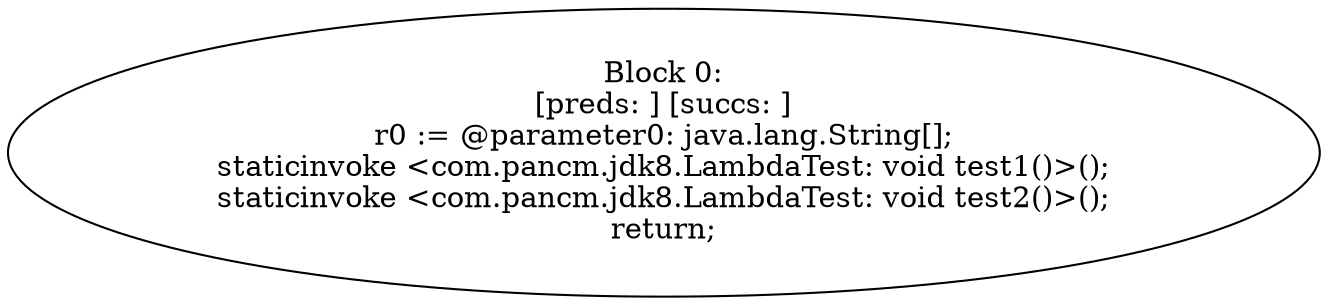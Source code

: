 digraph "unitGraph" {
    "Block 0:
[preds: ] [succs: ]
r0 := @parameter0: java.lang.String[];
staticinvoke <com.pancm.jdk8.LambdaTest: void test1()>();
staticinvoke <com.pancm.jdk8.LambdaTest: void test2()>();
return;
"
}
